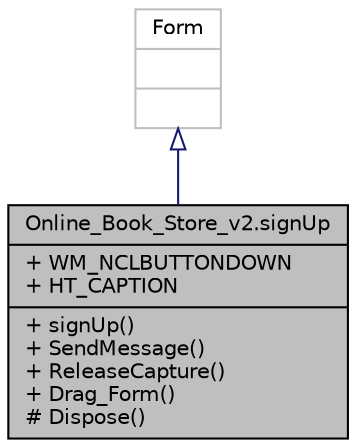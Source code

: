 digraph "Online_Book_Store_v2.signUp"
{
 // LATEX_PDF_SIZE
  edge [fontname="Helvetica",fontsize="10",labelfontname="Helvetica",labelfontsize="10"];
  node [fontname="Helvetica",fontsize="10",shape=record];
  Node1 [label="{Online_Book_Store_v2.signUp\n|+ WM_NCLBUTTONDOWN\l+ HT_CAPTION\l|+ signUp()\l+ SendMessage()\l+ ReleaseCapture()\l+ Drag_Form()\l# Dispose()\l}",height=0.2,width=0.4,color="black", fillcolor="grey75", style="filled", fontcolor="black",tooltip="SignUp Form"];
  Node2 -> Node1 [dir="back",color="midnightblue",fontsize="10",style="solid",arrowtail="onormal"];
  Node2 [label="{Form\n||}",height=0.2,width=0.4,color="grey75", fillcolor="white", style="filled",tooltip=" "];
}
